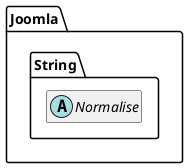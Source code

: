 @startuml
set namespaceSeparator \\
hide members
hide << alias >> circle

abstract class Joomla\\String\\Normalise
@enduml
